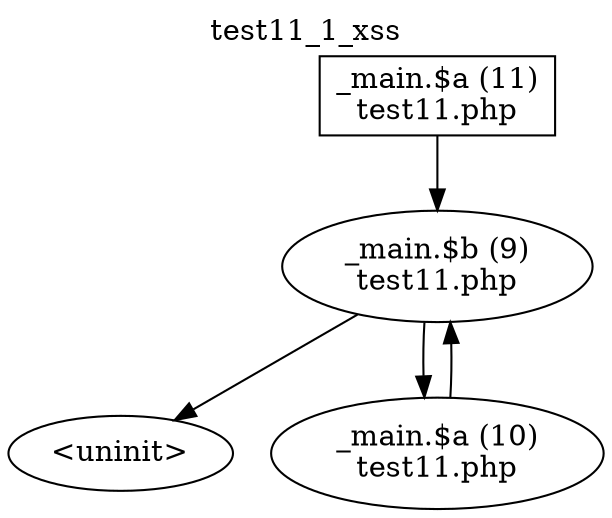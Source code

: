 digraph cfg {
  label="test11_1_xss";
  labelloc=t;
  n1 [shape=box, label="_main.$a (11)\ntest11.php"];
  n2 [shape=ellipse, label="_main.$b (9)\ntest11.php"];
  n3 [shape=ellipse, label="<uninit>"];
  n4 [shape=ellipse, label="_main.$a (10)\ntest11.php"];
  n1 -> n2;
  n2 -> n3;
  n2 -> n4;
  n4 -> n2;
}

